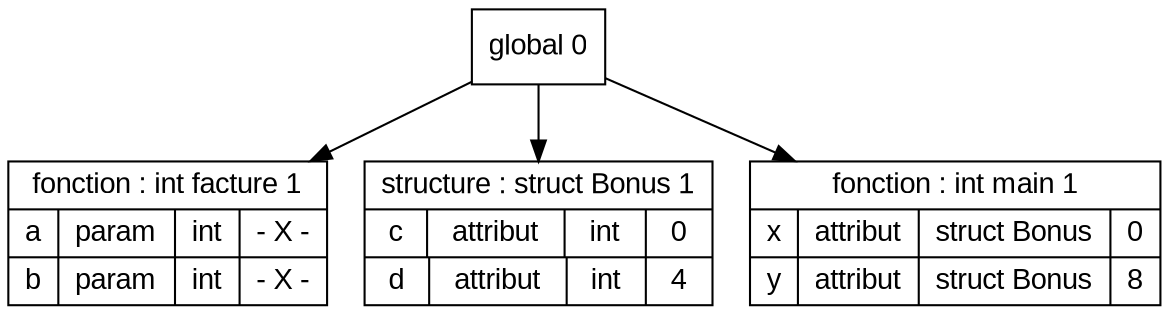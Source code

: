 digraph "tds"{

	node [fontname="Arial"];

	N1 [shape=record label="{ fonction : int facture 1
	| { a | param | int | - X - }
	| { b | param | int | - X - }
	}"];

	N2 [shape=record label="{ structure : struct Bonus 1
	| { c | attribut | int | 0 }
	| { d | attribut | int | 4 }
	}"];

	N3 [shape=record label="{ fonction : int main 1
	| { x | attribut | struct Bonus | 0 }
	| { y | attribut | struct Bonus | 8 }
	}"];

	N0 [shape=record label="{ global 0
	}"];


	N0 -> N1; 
	N0 -> N2; 
	N0 -> N3; 
}
